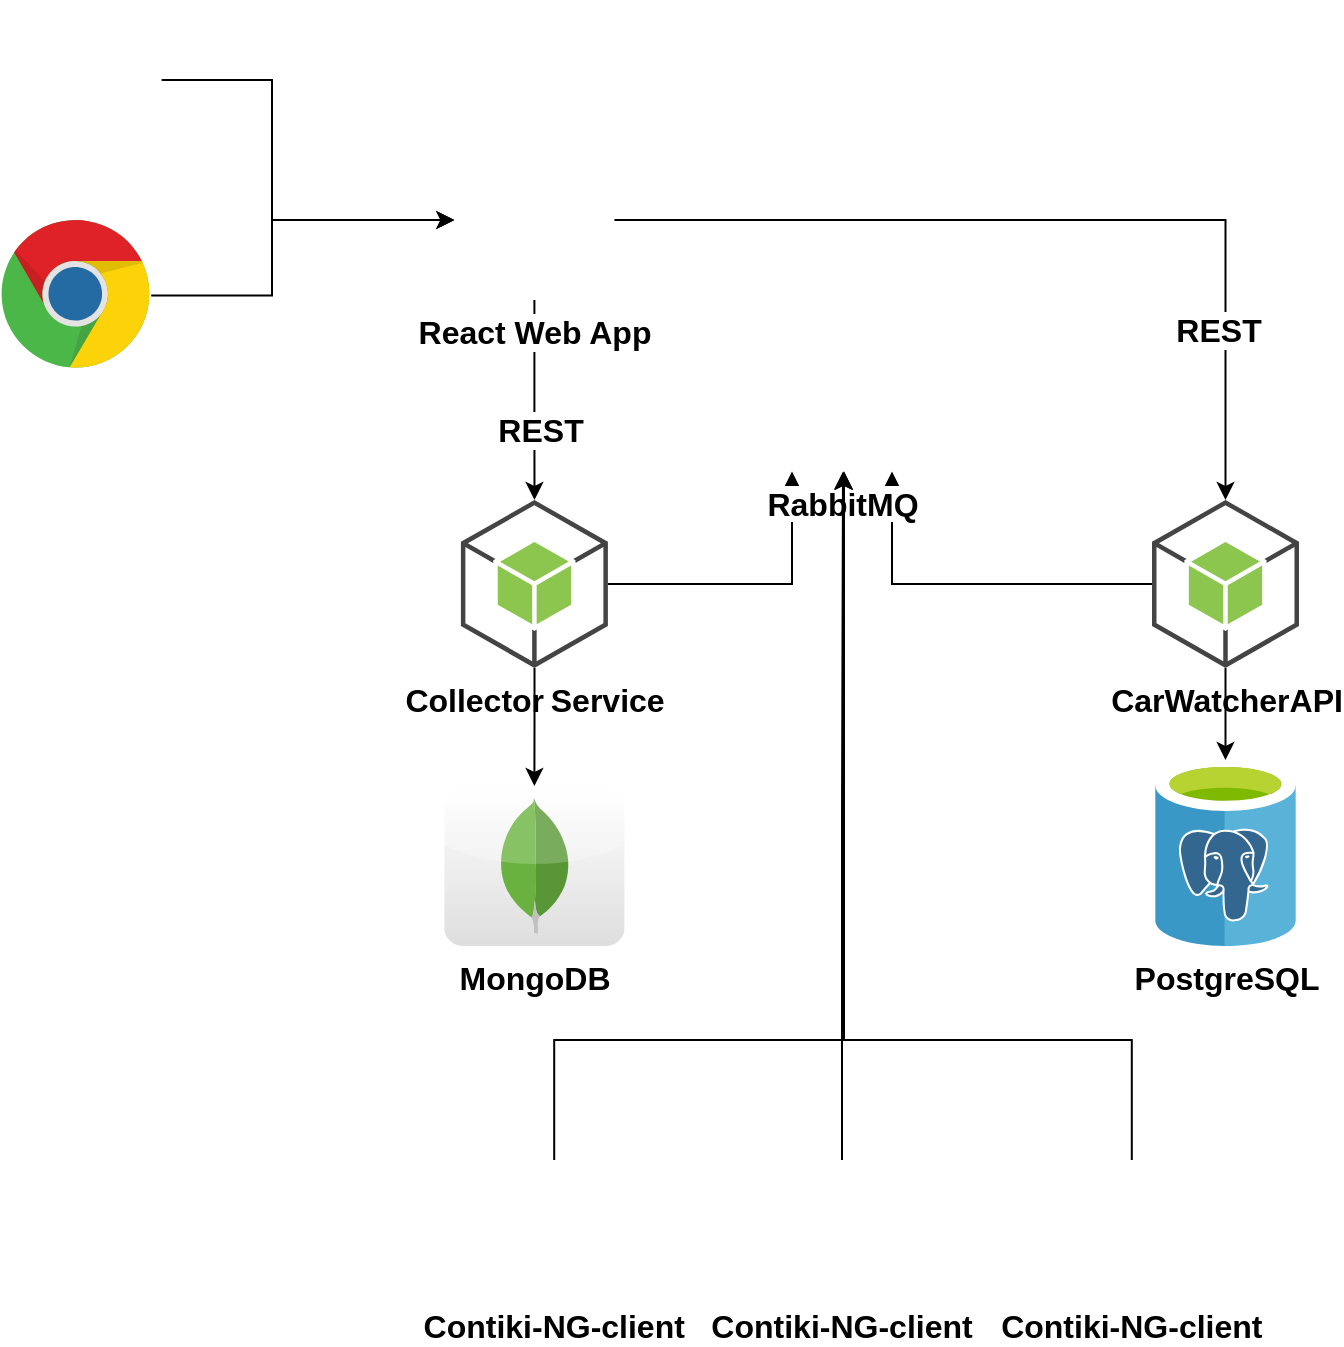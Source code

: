 <mxfile version="13.7.3" type="device"><diagram id="Ht1M8jgEwFfnCIfOTk4-" name="Page-1"><mxGraphModel dx="1422" dy="1621" grid="1" gridSize="10" guides="1" tooltips="1" connect="1" arrows="1" fold="1" page="1" pageScale="1" pageWidth="1169" pageHeight="827" math="0" shadow="0"><root><mxCell id="0"/><mxCell id="1" parent="0"/><mxCell id="uxO5VWtdyjV4MZNha9uV-1" value="&lt;b&gt;&lt;font style=&quot;font-size: 16px&quot;&gt;MongoDB&lt;/font&gt;&lt;/b&gt;" style="dashed=0;outlineConnect=0;html=1;align=center;labelPosition=center;verticalLabelPosition=bottom;verticalAlign=top;shape=mxgraph.webicons.mongodb;gradientColor=#DFDEDE" parent="1" vertex="1"><mxGeometry x="246.2" y="-297" width="90" height="80" as="geometry"/></mxCell><mxCell id="uxO5VWtdyjV4MZNha9uV-40" style="edgeStyle=orthogonalEdgeStyle;rounded=0;orthogonalLoop=1;jettySize=auto;html=1;" parent="1" source="uxO5VWtdyjV4MZNha9uV-5" target="cGkjJWH1bKrVI4IaCWnL-1" edge="1"><mxGeometry relative="1" as="geometry"><Array as="points"><mxPoint x="420" y="-398"/></Array><mxPoint x="380" y="-496" as="targetPoint"/></mxGeometry></mxCell><mxCell id="cGkjJWH1bKrVI4IaCWnL-9" style="edgeStyle=orthogonalEdgeStyle;rounded=0;orthogonalLoop=1;jettySize=auto;html=1;" edge="1" parent="1" source="uxO5VWtdyjV4MZNha9uV-5" target="uxO5VWtdyjV4MZNha9uV-1"><mxGeometry relative="1" as="geometry"/></mxCell><mxCell id="uxO5VWtdyjV4MZNha9uV-5" value="&lt;font size=&quot;1&quot;&gt;&lt;b style=&quot;font-size: 16px&quot;&gt;Collector&lt;/b&gt;&lt;/font&gt; &lt;font style=&quot;font-size: 16px&quot;&gt;&lt;b&gt;Service&lt;/b&gt;&lt;/font&gt;" style="outlineConnect=0;dashed=0;verticalLabelPosition=bottom;verticalAlign=top;align=center;html=1;shape=mxgraph.aws3.android;fillColor=#8CC64F;gradientColor=none;" parent="1" vertex="1"><mxGeometry x="254.45" y="-440" width="73.5" height="84" as="geometry"/></mxCell><mxCell id="uxO5VWtdyjV4MZNha9uV-41" style="edgeStyle=orthogonalEdgeStyle;rounded=0;orthogonalLoop=1;jettySize=auto;html=1;" parent="1" source="uxO5VWtdyjV4MZNha9uV-6" target="cGkjJWH1bKrVI4IaCWnL-1" edge="1"><mxGeometry relative="1" as="geometry"><mxPoint x="503.45" y="-496" as="targetPoint"/><Array as="points"><mxPoint x="470" y="-398"/></Array></mxGeometry></mxCell><mxCell id="cGkjJWH1bKrVI4IaCWnL-8" style="edgeStyle=orthogonalEdgeStyle;rounded=0;orthogonalLoop=1;jettySize=auto;html=1;" edge="1" parent="1" source="uxO5VWtdyjV4MZNha9uV-6" target="uxO5VWtdyjV4MZNha9uV-7"><mxGeometry relative="1" as="geometry"/></mxCell><mxCell id="uxO5VWtdyjV4MZNha9uV-6" value="&lt;font style=&quot;font-size: 16px&quot;&gt;&lt;b&gt;CarWatcherAPI&lt;/b&gt;&lt;/font&gt;" style="outlineConnect=0;dashed=0;verticalLabelPosition=bottom;verticalAlign=top;align=center;html=1;shape=mxgraph.aws3.android;fillColor=#8CC64F;gradientColor=none;" parent="1" vertex="1"><mxGeometry x="600" y="-440" width="73.5" height="84" as="geometry"/></mxCell><mxCell id="uxO5VWtdyjV4MZNha9uV-7" value="&lt;b&gt;&lt;font style=&quot;font-size: 16px&quot;&gt;PostgreSQL&lt;/font&gt;&lt;/b&gt;" style="aspect=fixed;html=1;points=[];align=center;image;fontSize=12;image=img/lib/mscae/Azure_Database_for_PostgreSQL_servers.svg;" parent="1" vertex="1"><mxGeometry x="601.41" y="-310" width="70.68" height="93" as="geometry"/></mxCell><mxCell id="cGkjJWH1bKrVI4IaCWnL-4" style="edgeStyle=orthogonalEdgeStyle;rounded=0;orthogonalLoop=1;jettySize=auto;html=1;" edge="1" parent="1" source="uxO5VWtdyjV4MZNha9uV-45" target="uxO5VWtdyjV4MZNha9uV-46"><mxGeometry relative="1" as="geometry"><Array as="points"><mxPoint x="160" y="-650"/><mxPoint x="160" y="-580"/></Array></mxGeometry></mxCell><mxCell id="uxO5VWtdyjV4MZNha9uV-45" value="" style="shape=image;html=1;verticalAlign=top;verticalLabelPosition=bottom;labelBackgroundColor=#ffffff;imageAspect=0;aspect=fixed;image=https://cdn1.iconfinder.com/data/icons/famous-brand-apps/100/_-15-128.png" parent="1" vertex="1"><mxGeometry x="24.8" y="-690" width="80" height="80" as="geometry"/></mxCell><mxCell id="cGkjJWH1bKrVI4IaCWnL-6" style="edgeStyle=orthogonalEdgeStyle;rounded=0;orthogonalLoop=1;jettySize=auto;html=1;" edge="1" parent="1" source="uxO5VWtdyjV4MZNha9uV-46" target="uxO5VWtdyjV4MZNha9uV-5"><mxGeometry relative="1" as="geometry"><mxPoint x="280" y="-360" as="targetPoint"/></mxGeometry></mxCell><mxCell id="cGkjJWH1bKrVI4IaCWnL-15" value="&lt;b&gt;REST&lt;/b&gt;" style="edgeLabel;html=1;align=center;verticalAlign=middle;resizable=0;points=[];fontSize=16;" vertex="1" connectable="0" parent="cGkjJWH1bKrVI4IaCWnL-6"><mxGeometry x="0.301" y="2" relative="1" as="geometry"><mxPoint as="offset"/></mxGeometry></mxCell><mxCell id="cGkjJWH1bKrVI4IaCWnL-7" style="edgeStyle=orthogonalEdgeStyle;rounded=0;orthogonalLoop=1;jettySize=auto;html=1;" edge="1" parent="1" source="uxO5VWtdyjV4MZNha9uV-46" target="uxO5VWtdyjV4MZNha9uV-6"><mxGeometry relative="1" as="geometry"/></mxCell><mxCell id="cGkjJWH1bKrVI4IaCWnL-16" value="&lt;b&gt;REST&lt;/b&gt;" style="edgeLabel;html=1;align=center;verticalAlign=middle;resizable=0;points=[];fontSize=16;" vertex="1" connectable="0" parent="cGkjJWH1bKrVI4IaCWnL-7"><mxGeometry x="0.355" y="-55" relative="1" as="geometry"><mxPoint as="offset"/></mxGeometry></mxCell><mxCell id="uxO5VWtdyjV4MZNha9uV-46" value="&lt;b&gt;&lt;font style=&quot;font-size: 16px&quot;&gt;React Web App&lt;br&gt;&lt;/font&gt;&lt;/b&gt;" style="shape=image;html=1;verticalAlign=top;verticalLabelPosition=bottom;labelBackgroundColor=#ffffff;imageAspect=0;aspect=fixed;image=https://cdn4.iconfinder.com/data/icons/logos-3/600/React.js_logo-128.png" parent="1" vertex="1"><mxGeometry x="251.2" y="-620" width="80" height="80" as="geometry"/></mxCell><mxCell id="cGkjJWH1bKrVI4IaCWnL-1" value="RabbitMQ" style="shape=image;verticalLabelPosition=bottom;labelBackgroundColor=#ffffff;verticalAlign=top;aspect=fixed;imageAspect=0;image=https://www.wecandonow.com/courses/rabbitmq/icon.svg;fontSize=16;fontStyle=1" vertex="1" parent="1"><mxGeometry x="405" y="-540" width="81" height="85.79" as="geometry"/></mxCell><mxCell id="cGkjJWH1bKrVI4IaCWnL-3" style="edgeStyle=orthogonalEdgeStyle;rounded=0;orthogonalLoop=1;jettySize=auto;html=1;" edge="1" parent="1" source="cGkjJWH1bKrVI4IaCWnL-2" target="uxO5VWtdyjV4MZNha9uV-46"><mxGeometry relative="1" as="geometry"><Array as="points"><mxPoint x="160" y="-542"/><mxPoint x="160" y="-580"/></Array></mxGeometry></mxCell><mxCell id="cGkjJWH1bKrVI4IaCWnL-2" value="" style="dashed=0;outlineConnect=0;html=1;align=center;labelPosition=center;verticalLabelPosition=bottom;verticalAlign=top;shape=mxgraph.weblogos.chrome" vertex="1" parent="1"><mxGeometry x="24.8" y="-580" width="74.8" height="75.4" as="geometry"/></mxCell><mxCell id="cGkjJWH1bKrVI4IaCWnL-14" style="edgeStyle=orthogonalEdgeStyle;rounded=0;orthogonalLoop=1;jettySize=auto;html=1;fontSize=16;" edge="1" parent="1" source="cGkjJWH1bKrVI4IaCWnL-5" target="cGkjJWH1bKrVI4IaCWnL-1"><mxGeometry relative="1" as="geometry"><Array as="points"><mxPoint x="301" y="-170"/><mxPoint x="446" y="-170"/></Array></mxGeometry></mxCell><mxCell id="cGkjJWH1bKrVI4IaCWnL-5" value="Contiki-NG-client" style="shape=image;verticalLabelPosition=bottom;labelBackgroundColor=#ffffff;verticalAlign=top;aspect=fixed;imageAspect=0;image=https://www.iot-lab.info/assets/images/oses/logo-contiking.png;fontSize=16;fontStyle=1" vertex="1" parent="1"><mxGeometry x="261.1" y="-110" width="80" height="66.77" as="geometry"/></mxCell><mxCell id="cGkjJWH1bKrVI4IaCWnL-12" style="edgeStyle=orthogonalEdgeStyle;rounded=0;orthogonalLoop=1;jettySize=auto;html=1;fontSize=16;" edge="1" parent="1" source="cGkjJWH1bKrVI4IaCWnL-10" target="cGkjJWH1bKrVI4IaCWnL-1"><mxGeometry relative="1" as="geometry"/></mxCell><mxCell id="cGkjJWH1bKrVI4IaCWnL-10" value="Contiki-NG-client" style="shape=image;verticalLabelPosition=bottom;labelBackgroundColor=#ffffff;verticalAlign=top;aspect=fixed;imageAspect=0;image=https://www.iot-lab.info/assets/images/oses/logo-contiking.png;fontSize=16;fontStyle=1" vertex="1" parent="1"><mxGeometry x="405" y="-110" width="80" height="66.77" as="geometry"/></mxCell><mxCell id="cGkjJWH1bKrVI4IaCWnL-13" style="edgeStyle=orthogonalEdgeStyle;rounded=0;orthogonalLoop=1;jettySize=auto;html=1;fontSize=16;" edge="1" parent="1" source="cGkjJWH1bKrVI4IaCWnL-11" target="cGkjJWH1bKrVI4IaCWnL-1"><mxGeometry relative="1" as="geometry"><mxPoint x="530" y="-170" as="targetPoint"/><Array as="points"><mxPoint x="590" y="-170"/><mxPoint x="446" y="-170"/></Array></mxGeometry></mxCell><mxCell id="cGkjJWH1bKrVI4IaCWnL-11" value="Contiki-NG-client" style="shape=image;verticalLabelPosition=bottom;labelBackgroundColor=#ffffff;verticalAlign=top;aspect=fixed;imageAspect=0;image=https://www.iot-lab.info/assets/images/oses/logo-contiking.png;fontSize=16;fontStyle=1" vertex="1" parent="1"><mxGeometry x="549.9" y="-110" width="80" height="66.77" as="geometry"/></mxCell></root></mxGraphModel></diagram></mxfile>